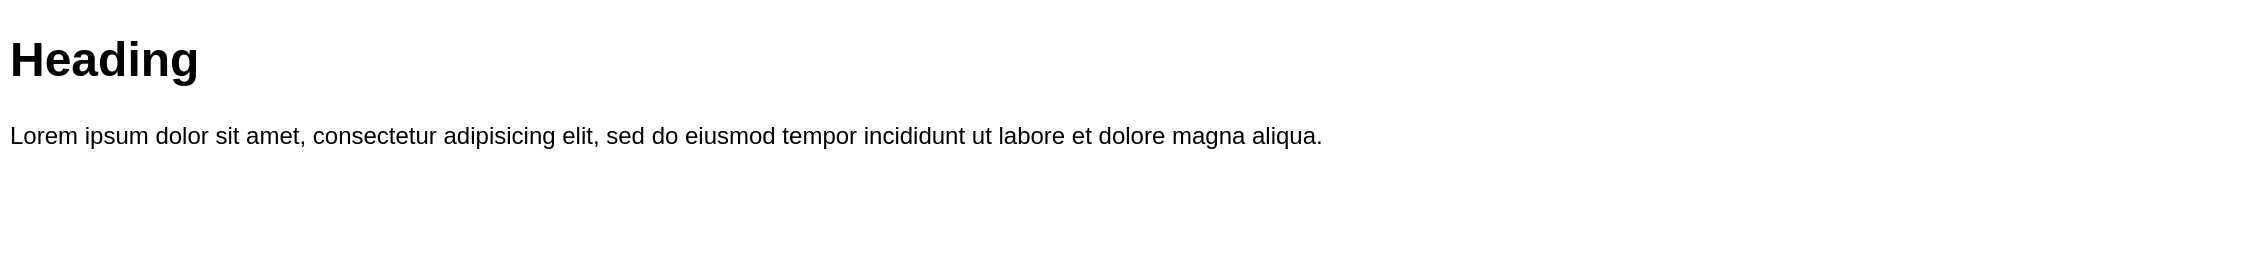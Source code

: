 <mxfile version="22.0.4" type="github">
  <diagram name="Page-1" id="87NtiOmIR8tTnREQ3exl">
    <mxGraphModel dx="1615" dy="1698" grid="1" gridSize="10" guides="1" tooltips="1" connect="1" arrows="1" fold="1" page="1" pageScale="1" pageWidth="1169" pageHeight="827" math="0" shadow="0">
      <root>
        <mxCell id="0" />
        <mxCell id="1" parent="0" />
        <mxCell id="zWCWgbj2nctnaAtDSTpu-1" value="&lt;h1&gt;Heading&lt;/h1&gt;&lt;p&gt;Lorem ipsum dolor sit amet, consectetur adipisicing elit, sed do eiusmod tempor incididunt ut labore et dolore magna aliqua.&lt;/p&gt;" style="text;html=1;strokeColor=none;fillColor=none;spacing=5;spacingTop=-20;whiteSpace=wrap;overflow=hidden;rounded=0;" vertex="1" parent="1">
          <mxGeometry width="1120" height="120" as="geometry" />
        </mxCell>
      </root>
    </mxGraphModel>
  </diagram>
</mxfile>
